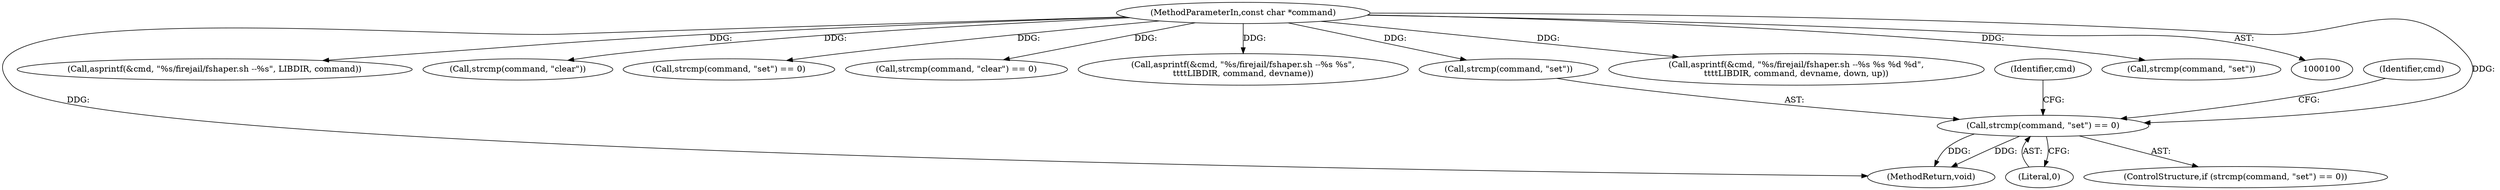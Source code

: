 digraph "0_firejail_5d43fdcd215203868d440ffc42036f5f5ffc89fc@API" {
"1000332" [label="(Call,strcmp(command, \"set\") == 0)"];
"1000102" [label="(MethodParameterIn,const char *command)"];
"1000372" [label="(Call,asprintf(&cmd, \"%s/firejail/fshaper.sh --%s\", LIBDIR, command))"];
"1000332" [label="(Call,strcmp(command, \"set\") == 0)"];
"1000205" [label="(Call,strcmp(command, \"clear\"))"];
"1000192" [label="(Call,strcmp(command, \"set\") == 0)"];
"1000204" [label="(Call,strcmp(command, \"clear\") == 0)"];
"1000357" [label="(Call,asprintf(&cmd, \"%s/firejail/fshaper.sh --%s %s\",\n\t\t\t\tLIBDIR, command, devname))"];
"1000333" [label="(Call,strcmp(command, \"set\"))"];
"1000336" [label="(Literal,0)"];
"1000340" [label="(Call,asprintf(&cmd, \"%s/firejail/fshaper.sh --%s %s %d %d\",\n\t\t\t\tLIBDIR, command, devname, down, up))"];
"1000359" [label="(Identifier,cmd)"];
"1000451" [label="(MethodReturn,void)"];
"1000102" [label="(MethodParameterIn,const char *command)"];
"1000193" [label="(Call,strcmp(command, \"set\"))"];
"1000342" [label="(Identifier,cmd)"];
"1000331" [label="(ControlStructure,if (strcmp(command, \"set\") == 0))"];
"1000332" -> "1000331"  [label="AST: "];
"1000332" -> "1000336"  [label="CFG: "];
"1000333" -> "1000332"  [label="AST: "];
"1000336" -> "1000332"  [label="AST: "];
"1000342" -> "1000332"  [label="CFG: "];
"1000359" -> "1000332"  [label="CFG: "];
"1000332" -> "1000451"  [label="DDG: "];
"1000332" -> "1000451"  [label="DDG: "];
"1000102" -> "1000332"  [label="DDG: "];
"1000102" -> "1000100"  [label="AST: "];
"1000102" -> "1000451"  [label="DDG: "];
"1000102" -> "1000192"  [label="DDG: "];
"1000102" -> "1000193"  [label="DDG: "];
"1000102" -> "1000204"  [label="DDG: "];
"1000102" -> "1000205"  [label="DDG: "];
"1000102" -> "1000333"  [label="DDG: "];
"1000102" -> "1000340"  [label="DDG: "];
"1000102" -> "1000357"  [label="DDG: "];
"1000102" -> "1000372"  [label="DDG: "];
}
